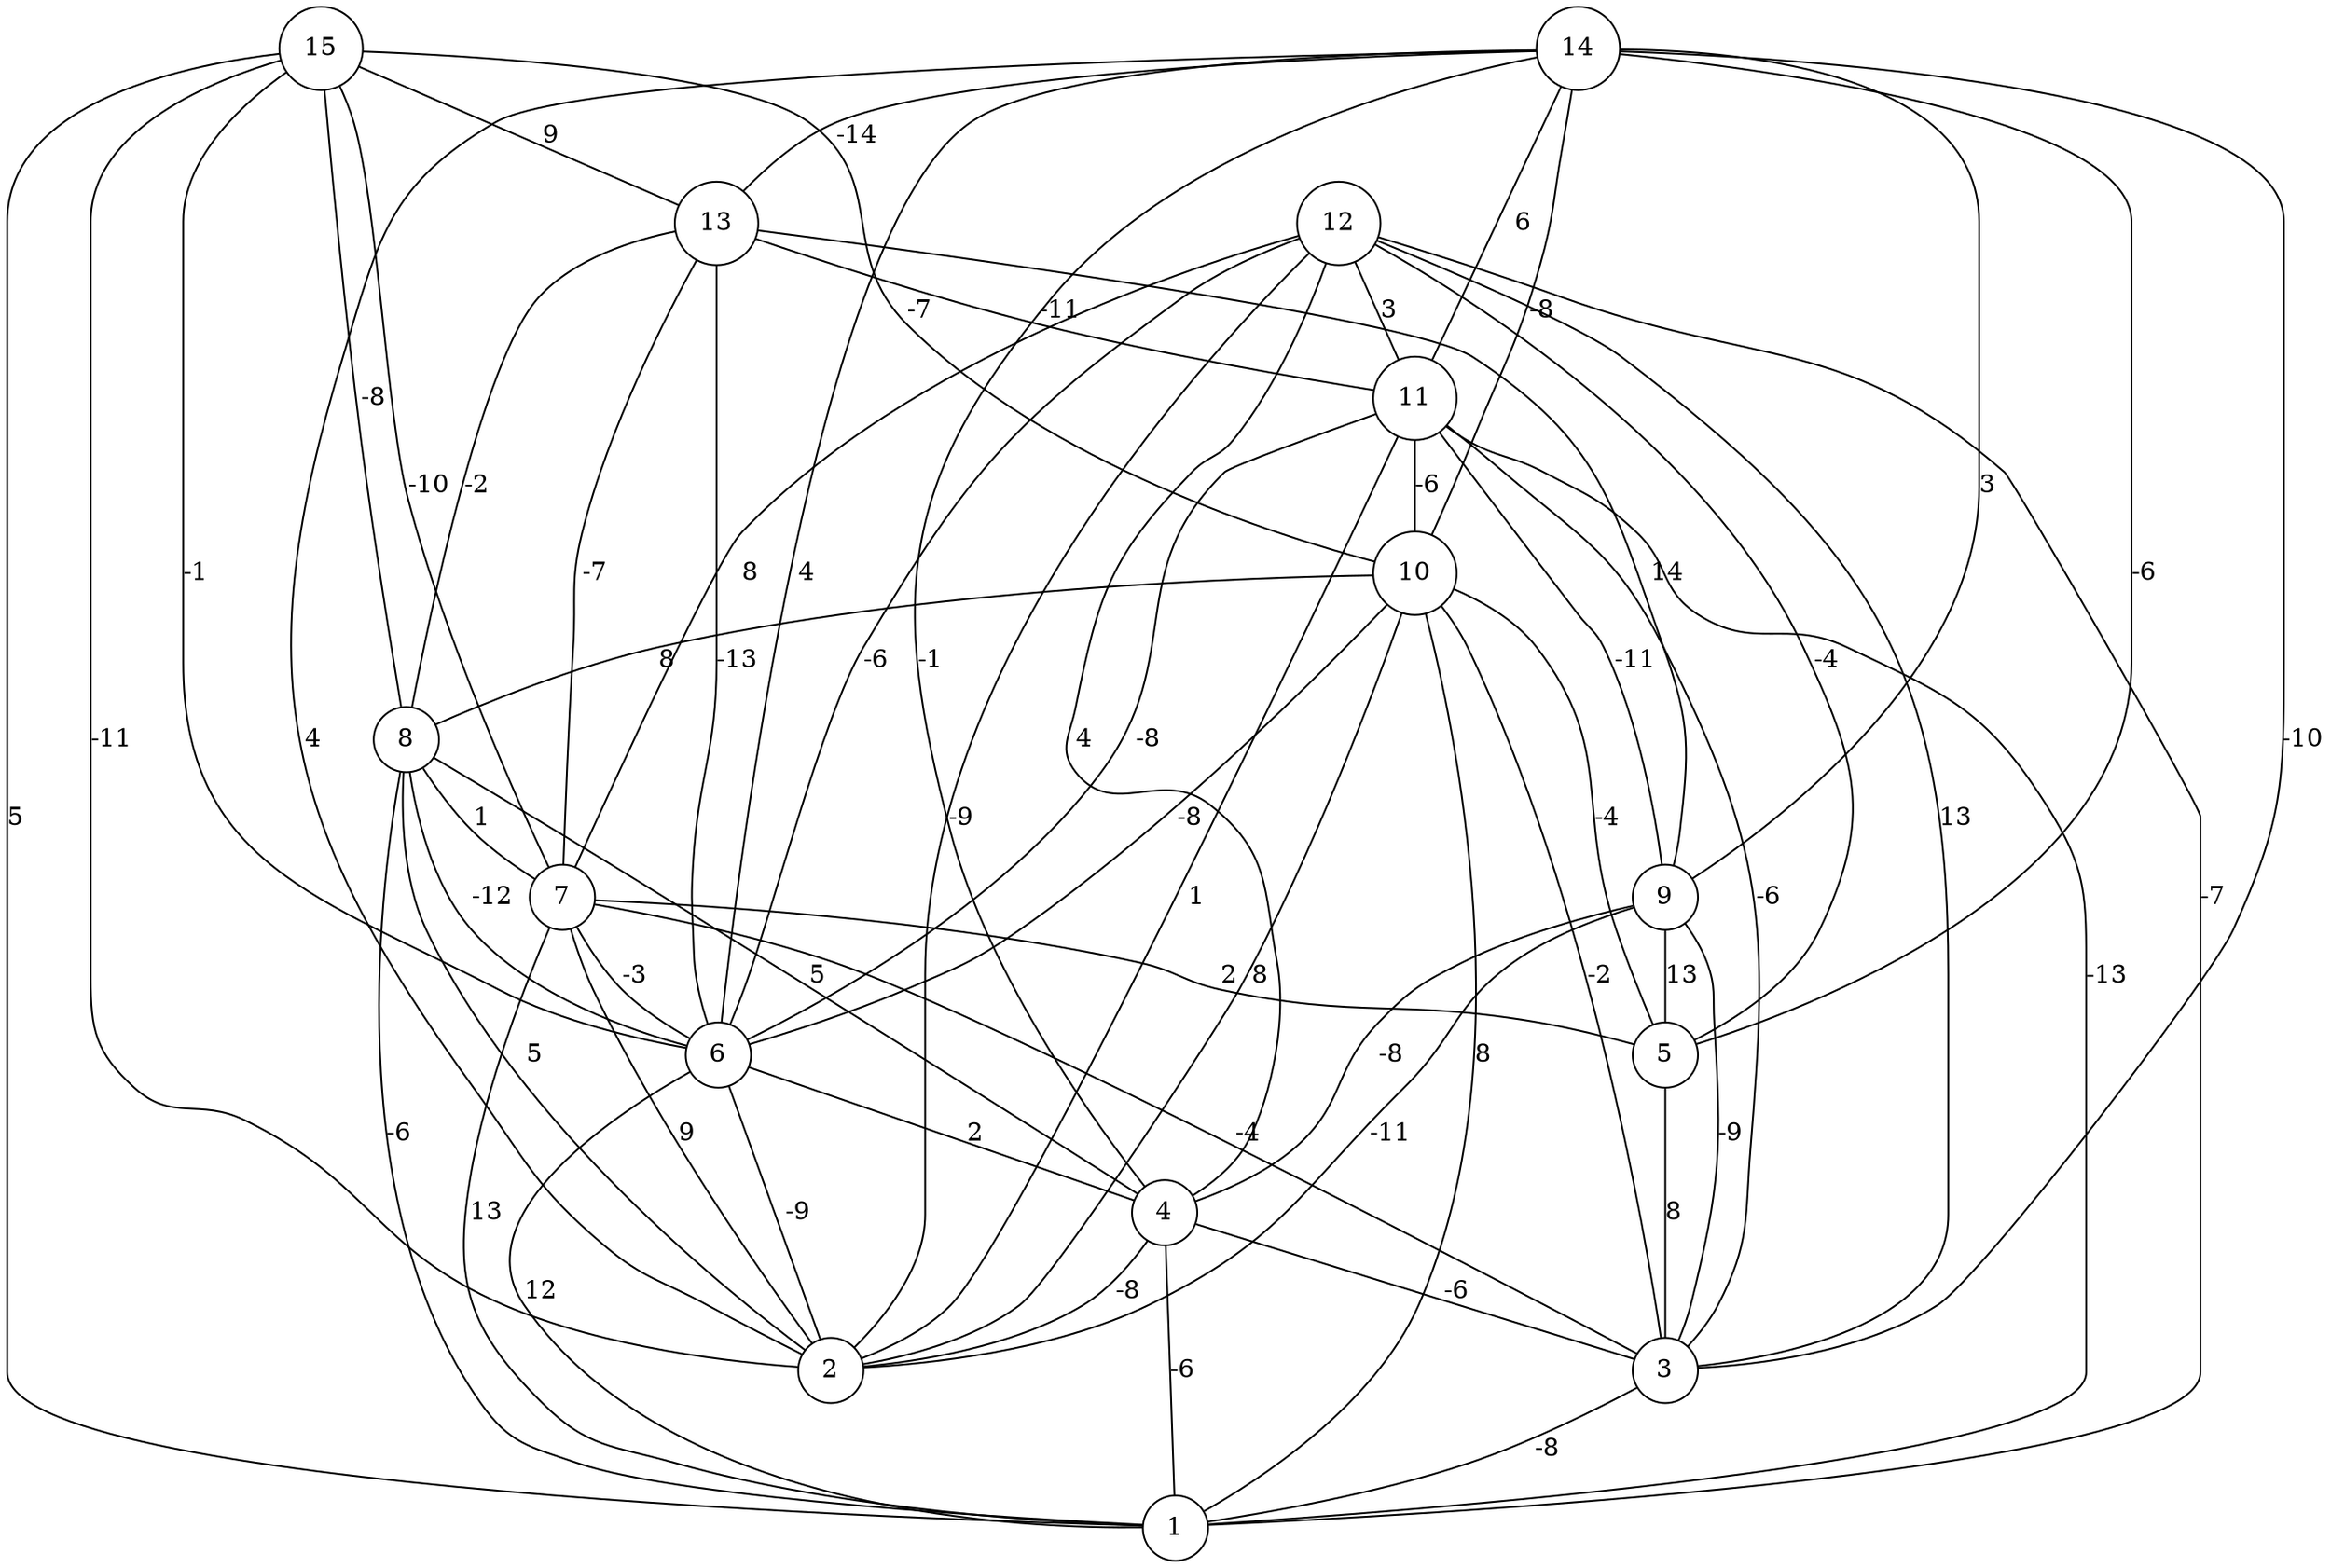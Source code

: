 graph { 
	 fontname="Helvetica,Arial,sans-serif" 
	 node [shape = circle]; 
	 15 -- 1 [label = "5"];
	 15 -- 2 [label = "-11"];
	 15 -- 6 [label = "-1"];
	 15 -- 7 [label = "-10"];
	 15 -- 8 [label = "-8"];
	 15 -- 10 [label = "-7"];
	 15 -- 13 [label = "9"];
	 14 -- 2 [label = "4"];
	 14 -- 3 [label = "-10"];
	 14 -- 4 [label = "-1"];
	 14 -- 5 [label = "-6"];
	 14 -- 6 [label = "4"];
	 14 -- 9 [label = "3"];
	 14 -- 10 [label = "-8"];
	 14 -- 11 [label = "6"];
	 14 -- 13 [label = "-14"];
	 13 -- 6 [label = "-13"];
	 13 -- 7 [label = "-7"];
	 13 -- 8 [label = "-2"];
	 13 -- 9 [label = "14"];
	 13 -- 11 [label = "-11"];
	 12 -- 1 [label = "-7"];
	 12 -- 2 [label = "-9"];
	 12 -- 3 [label = "13"];
	 12 -- 4 [label = "4"];
	 12 -- 5 [label = "-4"];
	 12 -- 6 [label = "-6"];
	 12 -- 7 [label = "8"];
	 12 -- 11 [label = "3"];
	 11 -- 1 [label = "-13"];
	 11 -- 2 [label = "1"];
	 11 -- 3 [label = "-6"];
	 11 -- 6 [label = "-8"];
	 11 -- 9 [label = "-11"];
	 11 -- 10 [label = "-6"];
	 10 -- 1 [label = "8"];
	 10 -- 2 [label = "8"];
	 10 -- 3 [label = "-2"];
	 10 -- 5 [label = "-4"];
	 10 -- 6 [label = "-8"];
	 10 -- 8 [label = "8"];
	 9 -- 2 [label = "-11"];
	 9 -- 3 [label = "-9"];
	 9 -- 4 [label = "-8"];
	 9 -- 5 [label = "13"];
	 8 -- 1 [label = "-6"];
	 8 -- 2 [label = "5"];
	 8 -- 4 [label = "5"];
	 8 -- 6 [label = "-12"];
	 8 -- 7 [label = "1"];
	 7 -- 1 [label = "13"];
	 7 -- 2 [label = "9"];
	 7 -- 3 [label = "-4"];
	 7 -- 5 [label = "2"];
	 7 -- 6 [label = "-3"];
	 6 -- 1 [label = "12"];
	 6 -- 2 [label = "-9"];
	 6 -- 4 [label = "2"];
	 5 -- 3 [label = "8"];
	 4 -- 1 [label = "-6"];
	 4 -- 2 [label = "-8"];
	 4 -- 3 [label = "-6"];
	 3 -- 1 [label = "-8"];
	 1;
	 2;
	 3;
	 4;
	 5;
	 6;
	 7;
	 8;
	 9;
	 10;
	 11;
	 12;
	 13;
	 14;
	 15;
}
